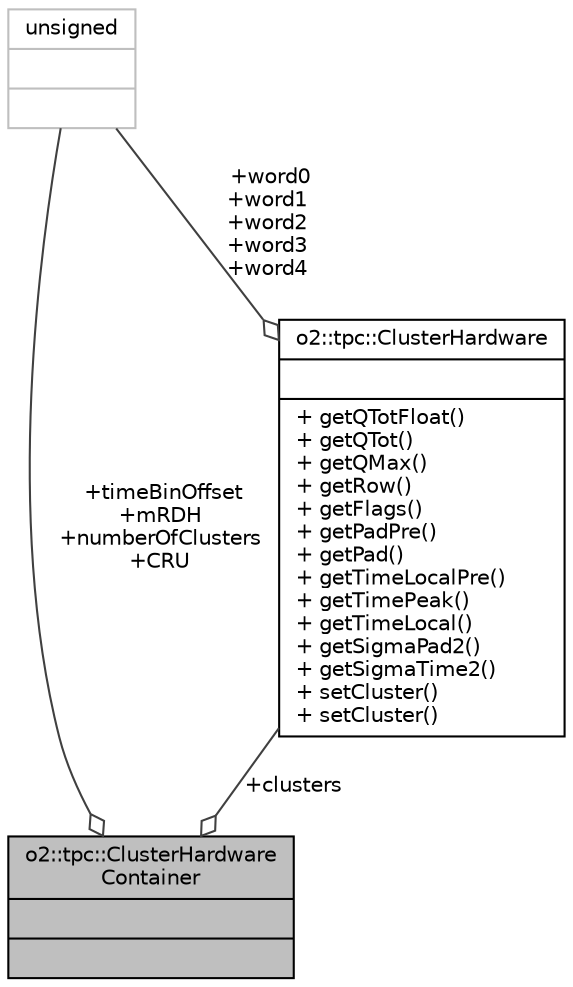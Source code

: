 digraph "o2::tpc::ClusterHardwareContainer"
{
 // INTERACTIVE_SVG=YES
  bgcolor="transparent";
  edge [fontname="Helvetica",fontsize="10",labelfontname="Helvetica",labelfontsize="10"];
  node [fontname="Helvetica",fontsize="10",shape=record];
  Node1 [label="{o2::tpc::ClusterHardware\lContainer\n||}",height=0.2,width=0.4,color="black", fillcolor="grey75", style="filled", fontcolor="black"];
  Node2 -> Node1 [color="grey25",fontsize="10",style="solid",label=" +clusters" ,arrowhead="odiamond",fontname="Helvetica"];
  Node2 [label="{o2::tpc::ClusterHardware\n||+ getQTotFloat()\l+ getQTot()\l+ getQMax()\l+ getRow()\l+ getFlags()\l+ getPadPre()\l+ getPad()\l+ getTimeLocalPre()\l+ getTimePeak()\l+ getTimeLocal()\l+ getSigmaPad2()\l+ getSigmaTime2()\l+ setCluster()\l+ setCluster()\l}",height=0.2,width=0.4,color="black",URL="$d2/d6b/structo2_1_1tpc_1_1ClusterHardware.html"];
  Node3 -> Node2 [color="grey25",fontsize="10",style="solid",label=" +word0\n+word1\n+word2\n+word3\n+word4" ,arrowhead="odiamond",fontname="Helvetica"];
  Node3 [label="{unsigned\n||}",height=0.2,width=0.4,color="grey75"];
  Node3 -> Node1 [color="grey25",fontsize="10",style="solid",label=" +timeBinOffset\n+mRDH\n+numberOfClusters\n+CRU" ,arrowhead="odiamond",fontname="Helvetica"];
}
